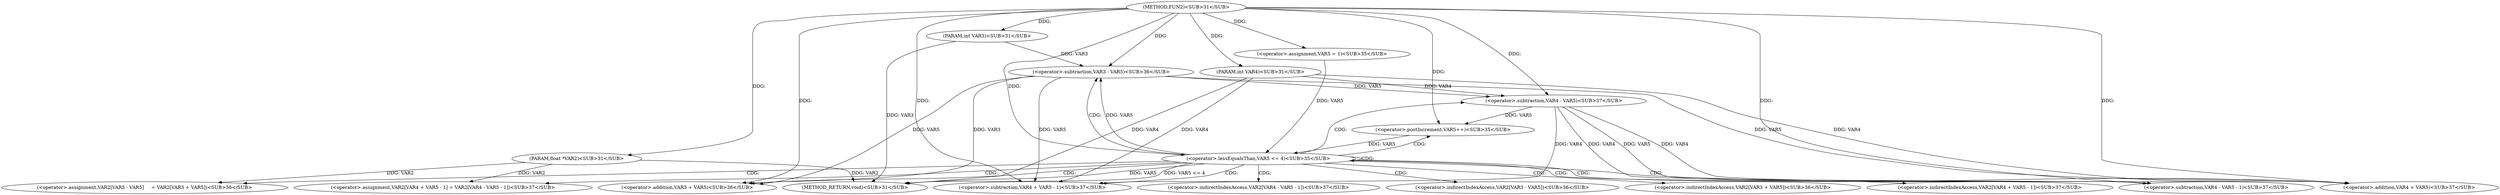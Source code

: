 
digraph "FUN2" {  

"11858" [label = "(METHOD,FUN2)<SUB>31</SUB>" ]

"11901" [label = "(METHOD_RETURN,void)<SUB>31</SUB>" ]

"11859" [label = "(PARAM,float *VAR2)<SUB>31</SUB>" ]

"11860" [label = "(PARAM,int VAR3)<SUB>31</SUB>" ]

"11861" [label = "(PARAM,int VAR4)<SUB>31</SUB>" ]

"11869" [label = "(&lt;operator&gt;.lessEqualsThan,VAR5 &lt;= 4)<SUB>35</SUB>" ]

"11872" [label = "(&lt;operator&gt;.postIncrement,VAR5++)<SUB>35</SUB>" ]

"11866" [label = "(&lt;operator&gt;.assignment,VAR5 = 1)<SUB>35</SUB>" ]

"11875" [label = "(&lt;operator&gt;.assignment,VAR2[VAR3 - VAR5]     = VAR2[VAR3 + VAR5])<SUB>36</SUB>" ]

"11886" [label = "(&lt;operator&gt;.assignment,VAR2[VAR4 + VAR5 - 1] = VAR2[VAR4 - VAR5 - 1])<SUB>37</SUB>" ]

"11878" [label = "(&lt;operator&gt;.subtraction,VAR3 - VAR5)<SUB>36</SUB>" ]

"11883" [label = "(&lt;operator&gt;.addition,VAR3 + VAR5)<SUB>36</SUB>" ]

"11889" [label = "(&lt;operator&gt;.subtraction,VAR4 + VAR5 - 1)<SUB>37</SUB>" ]

"11896" [label = "(&lt;operator&gt;.subtraction,VAR4 - VAR5 - 1)<SUB>37</SUB>" ]

"11890" [label = "(&lt;operator&gt;.addition,VAR4 + VAR5)<SUB>37</SUB>" ]

"11897" [label = "(&lt;operator&gt;.subtraction,VAR4 - VAR5)<SUB>37</SUB>" ]

"11876" [label = "(&lt;operator&gt;.indirectIndexAccess,VAR2[VAR3 - VAR5])<SUB>36</SUB>" ]

"11881" [label = "(&lt;operator&gt;.indirectIndexAccess,VAR2[VAR3 + VAR5])<SUB>36</SUB>" ]

"11887" [label = "(&lt;operator&gt;.indirectIndexAccess,VAR2[VAR4 + VAR5 - 1])<SUB>37</SUB>" ]

"11894" [label = "(&lt;operator&gt;.indirectIndexAccess,VAR2[VAR4 - VAR5 - 1])<SUB>37</SUB>" ]

  "11859" -> "11901"  [ label = "DDG: VAR2"] 

  "11860" -> "11901"  [ label = "DDG: VAR3"] 

  "11861" -> "11901"  [ label = "DDG: VAR4"] 

  "11869" -> "11901"  [ label = "DDG: VAR5"] 

  "11869" -> "11901"  [ label = "DDG: VAR5 &lt;= 4"] 

  "11858" -> "11859"  [ label = "DDG: "] 

  "11858" -> "11860"  [ label = "DDG: "] 

  "11858" -> "11861"  [ label = "DDG: "] 

  "11858" -> "11866"  [ label = "DDG: "] 

  "11866" -> "11869"  [ label = "DDG: VAR5"] 

  "11872" -> "11869"  [ label = "DDG: VAR5"] 

  "11858" -> "11869"  [ label = "DDG: "] 

  "11897" -> "11872"  [ label = "DDG: VAR5"] 

  "11858" -> "11872"  [ label = "DDG: "] 

  "11859" -> "11875"  [ label = "DDG: VAR2"] 

  "11859" -> "11886"  [ label = "DDG: VAR2"] 

  "11860" -> "11878"  [ label = "DDG: VAR3"] 

  "11858" -> "11878"  [ label = "DDG: "] 

  "11869" -> "11878"  [ label = "DDG: VAR5"] 

  "11878" -> "11883"  [ label = "DDG: VAR3"] 

  "11858" -> "11883"  [ label = "DDG: "] 

  "11878" -> "11883"  [ label = "DDG: VAR5"] 

  "11861" -> "11889"  [ label = "DDG: VAR4"] 

  "11897" -> "11889"  [ label = "DDG: VAR4"] 

  "11858" -> "11889"  [ label = "DDG: "] 

  "11878" -> "11889"  [ label = "DDG: VAR5"] 

  "11897" -> "11896"  [ label = "DDG: VAR4"] 

  "11897" -> "11896"  [ label = "DDG: VAR5"] 

  "11858" -> "11896"  [ label = "DDG: "] 

  "11861" -> "11890"  [ label = "DDG: VAR4"] 

  "11897" -> "11890"  [ label = "DDG: VAR4"] 

  "11858" -> "11890"  [ label = "DDG: "] 

  "11878" -> "11890"  [ label = "DDG: VAR5"] 

  "11858" -> "11897"  [ label = "DDG: "] 

  "11861" -> "11897"  [ label = "DDG: VAR4"] 

  "11878" -> "11897"  [ label = "DDG: VAR5"] 

  "11869" -> "11878"  [ label = "CDG: "] 

  "11869" -> "11897"  [ label = "CDG: "] 

  "11869" -> "11896"  [ label = "CDG: "] 

  "11869" -> "11869"  [ label = "CDG: "] 

  "11869" -> "11887"  [ label = "CDG: "] 

  "11869" -> "11883"  [ label = "CDG: "] 

  "11869" -> "11881"  [ label = "CDG: "] 

  "11869" -> "11894"  [ label = "CDG: "] 

  "11869" -> "11876"  [ label = "CDG: "] 

  "11869" -> "11890"  [ label = "CDG: "] 

  "11869" -> "11886"  [ label = "CDG: "] 

  "11869" -> "11872"  [ label = "CDG: "] 

  "11869" -> "11889"  [ label = "CDG: "] 

  "11869" -> "11875"  [ label = "CDG: "] 

}
